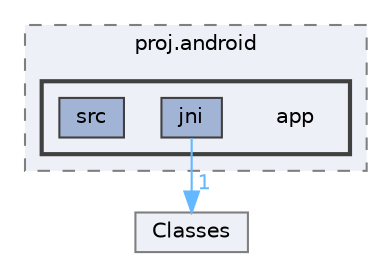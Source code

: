 digraph "external/spine-runtimes/spine-cocos2dx/example/proj.android/app"
{
 // LATEX_PDF_SIZE
  bgcolor="transparent";
  edge [fontname=Helvetica,fontsize=10,labelfontname=Helvetica,labelfontsize=10];
  node [fontname=Helvetica,fontsize=10,shape=box,height=0.2,width=0.4];
  compound=true
  subgraph clusterdir_015460658e33b51adc5f3aafcb55f5cb {
    graph [ bgcolor="#edf0f7", pencolor="grey50", label="proj.android", fontname=Helvetica,fontsize=10 style="filled,dashed", URL="dir_015460658e33b51adc5f3aafcb55f5cb.html",tooltip=""]
  subgraph clusterdir_fac957a6cf45fe25004a11fc97361190 {
    graph [ bgcolor="#edf0f7", pencolor="grey25", label="", fontname=Helvetica,fontsize=10 style="filled,bold", URL="dir_fac957a6cf45fe25004a11fc97361190.html",tooltip=""]
    dir_fac957a6cf45fe25004a11fc97361190 [shape=plaintext, label="app"];
  dir_6d2155560700e477ece6439280bec388 [label="jni", fillcolor="#a2b4d6", color="grey25", style="filled", URL="dir_6d2155560700e477ece6439280bec388.html",tooltip=""];
  dir_acdc64b857a7856d3c146822bc6a9009 [label="src", fillcolor="#a2b4d6", color="grey25", style="filled", URL="dir_acdc64b857a7856d3c146822bc6a9009.html",tooltip=""];
  }
  }
  dir_83132952ce7cf36dccb9fdc16923a171 [label="Classes", fillcolor="#edf0f7", color="grey50", style="filled", URL="dir_83132952ce7cf36dccb9fdc16923a171.html",tooltip=""];
  dir_6d2155560700e477ece6439280bec388->dir_83132952ce7cf36dccb9fdc16923a171 [headlabel="1", labeldistance=1.5 headhref="dir_000431_000122.html" href="dir_000431_000122.html" color="steelblue1" fontcolor="steelblue1"];
}

